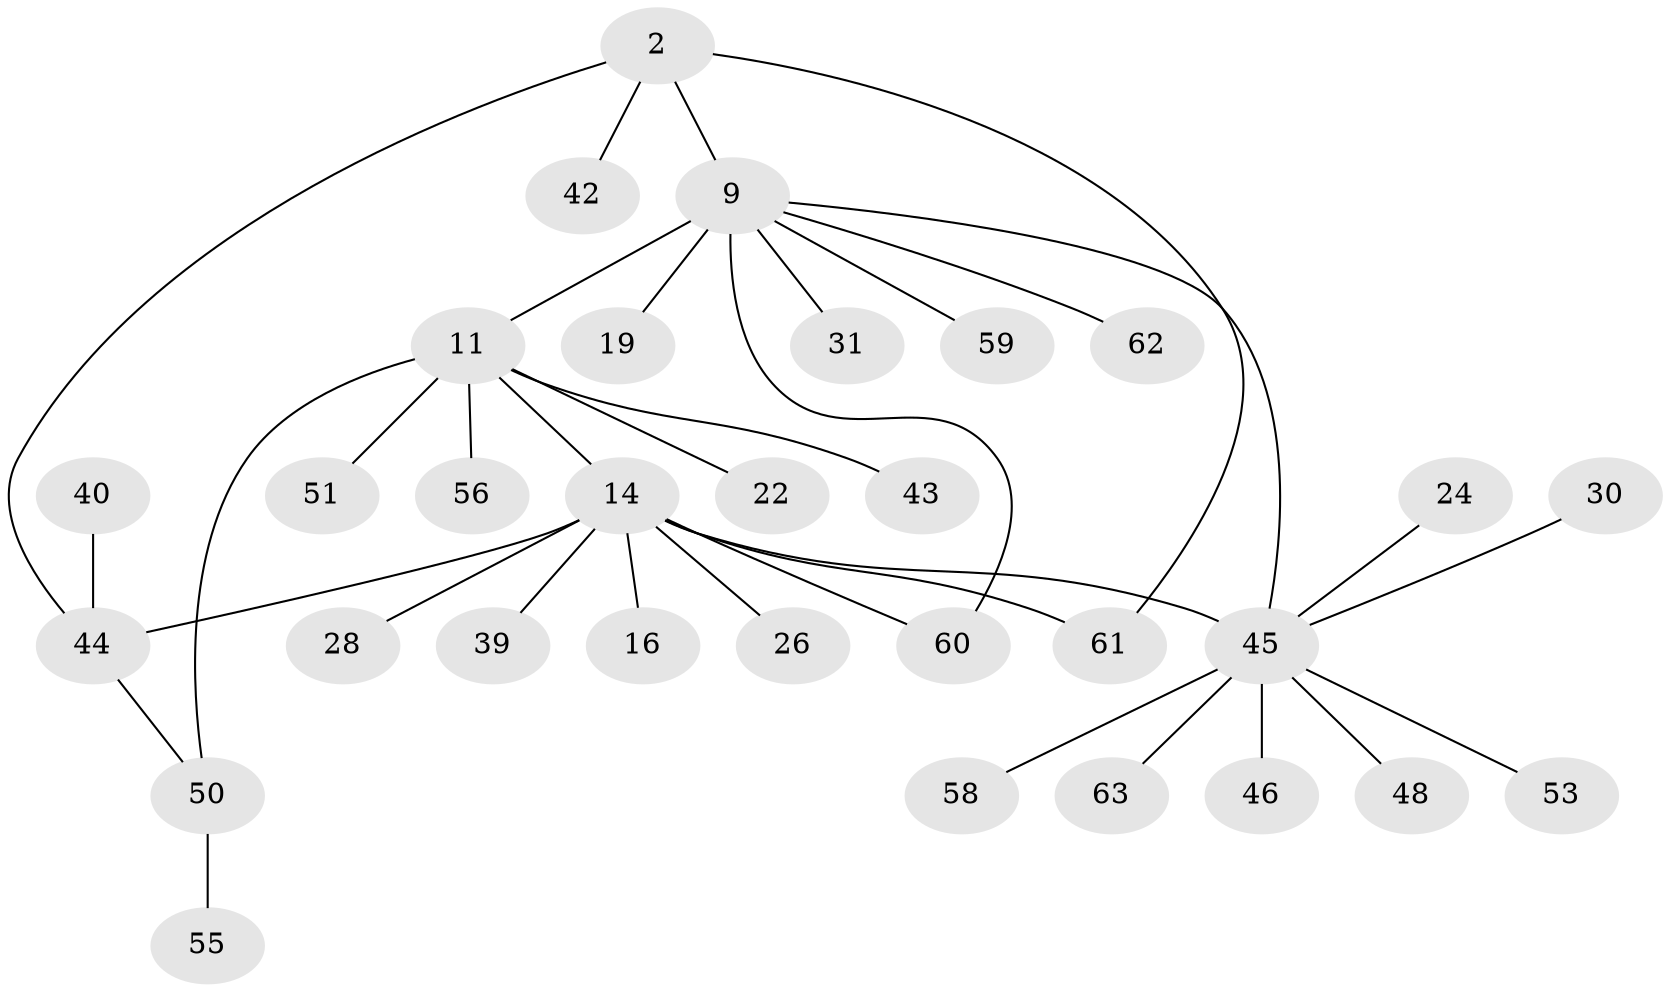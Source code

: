 // original degree distribution, {4: 0.07936507936507936, 6: 0.031746031746031744, 3: 0.06349206349206349, 7: 0.031746031746031744, 5: 0.047619047619047616, 12: 0.015873015873015872, 8: 0.015873015873015872, 1: 0.49206349206349204, 2: 0.2222222222222222}
// Generated by graph-tools (version 1.1) at 2025/59/03/04/25 21:59:06]
// undirected, 31 vertices, 35 edges
graph export_dot {
graph [start="1"]
  node [color=gray90,style=filled];
  2 [super="+1"];
  9 [super="+7+6"];
  11 [super="+10+5"];
  14;
  16;
  19;
  22;
  24;
  26;
  28 [super="+20"];
  30;
  31;
  39;
  40;
  42 [super="+27"];
  43 [super="+37"];
  44 [super="+3"];
  45 [super="+15+17+33"];
  46 [super="+36"];
  48;
  50 [super="+25+12"];
  51 [super="+49"];
  53;
  55 [super="+41"];
  56 [super="+32"];
  58;
  59 [super="+52+54"];
  60 [super="+57"];
  61;
  62;
  63;
  2 -- 9 [weight=2];
  2 -- 61;
  2 -- 42;
  2 -- 44 [weight=2];
  9 -- 62;
  9 -- 11 [weight=3];
  9 -- 19;
  9 -- 31;
  9 -- 59;
  9 -- 60;
  9 -- 45 [weight=2];
  11 -- 14 [weight=2];
  11 -- 22;
  11 -- 56;
  11 -- 43;
  11 -- 51;
  11 -- 50 [weight=2];
  14 -- 16;
  14 -- 26;
  14 -- 39;
  14 -- 60;
  14 -- 61;
  14 -- 28;
  14 -- 45 [weight=3];
  14 -- 44;
  24 -- 45;
  30 -- 45;
  40 -- 44;
  44 -- 50;
  45 -- 48;
  45 -- 53;
  45 -- 46;
  45 -- 58;
  45 -- 63;
  50 -- 55;
}
